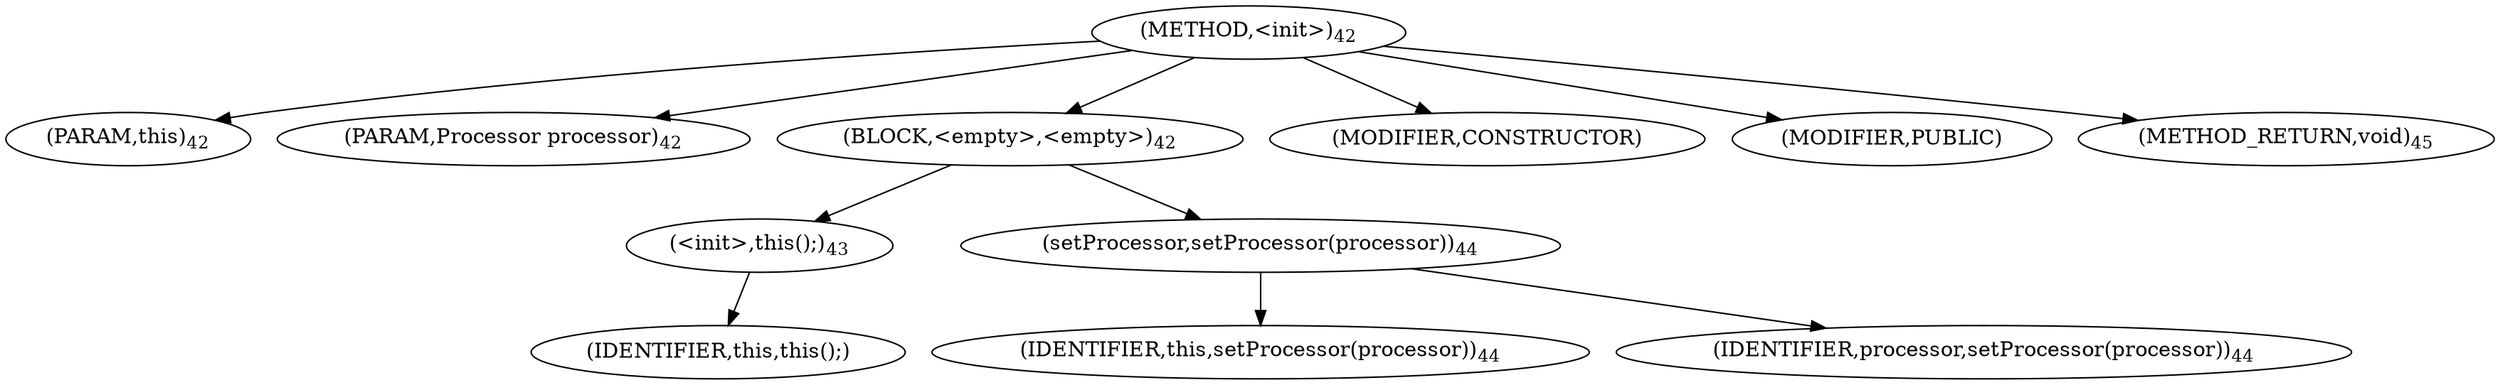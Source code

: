 digraph "&lt;init&gt;" {  
"27" [label = <(METHOD,&lt;init&gt;)<SUB>42</SUB>> ]
"6" [label = <(PARAM,this)<SUB>42</SUB>> ]
"28" [label = <(PARAM,Processor processor)<SUB>42</SUB>> ]
"29" [label = <(BLOCK,&lt;empty&gt;,&lt;empty&gt;)<SUB>42</SUB>> ]
"30" [label = <(&lt;init&gt;,this();)<SUB>43</SUB>> ]
"5" [label = <(IDENTIFIER,this,this();)> ]
"31" [label = <(setProcessor,setProcessor(processor))<SUB>44</SUB>> ]
"7" [label = <(IDENTIFIER,this,setProcessor(processor))<SUB>44</SUB>> ]
"32" [label = <(IDENTIFIER,processor,setProcessor(processor))<SUB>44</SUB>> ]
"33" [label = <(MODIFIER,CONSTRUCTOR)> ]
"34" [label = <(MODIFIER,PUBLIC)> ]
"35" [label = <(METHOD_RETURN,void)<SUB>45</SUB>> ]
  "27" -> "6" 
  "27" -> "28" 
  "27" -> "29" 
  "27" -> "33" 
  "27" -> "34" 
  "27" -> "35" 
  "29" -> "30" 
  "29" -> "31" 
  "30" -> "5" 
  "31" -> "7" 
  "31" -> "32" 
}
